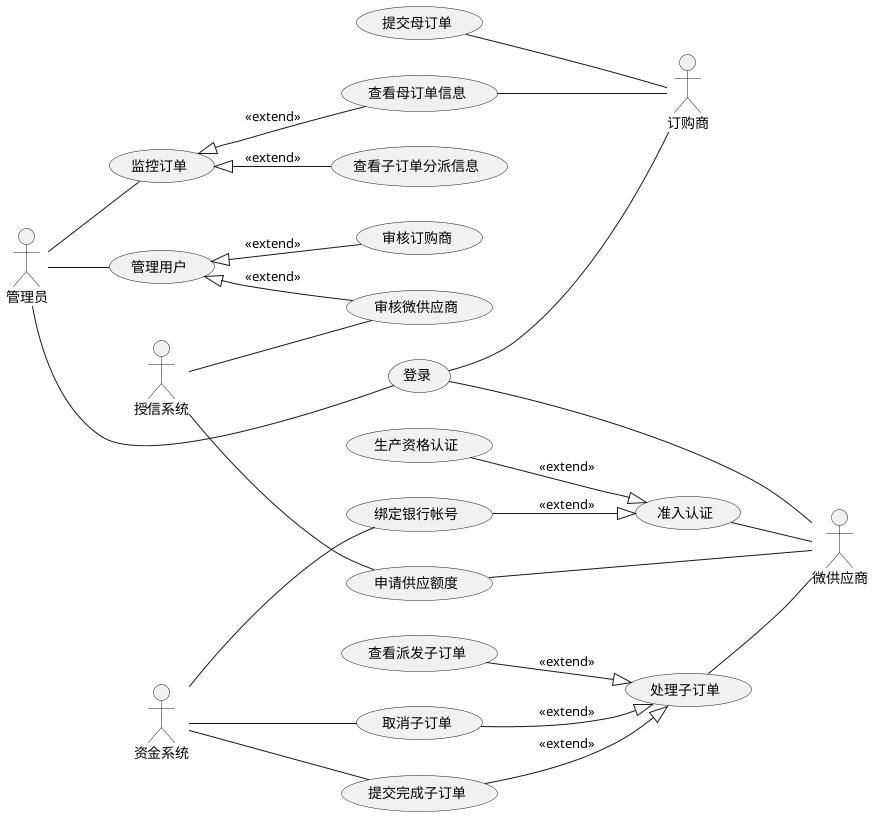 @startuml

''' 布局信息
left to right direction

''' 以下部分描述了各个角色
:微供应商: as MiniProvider
:订购商: as Client
:管理员: as Admin
:授信系统: as CreditSys
:资金系统: as FundSys

''' 以下部分描述了各个用例
''' 注意由于使用了从左到右布局, 故连线方向up down等需旋转90度

MiniProvider -up- (登录)
MiniProvider -up- (准入认证)
MiniProvider -up- (申请供应额度)
MiniProvider -up- (处理子订单)

(生产资格认证) --|> (准入认证) : <<extend>>
(绑定银行帐号) --|> (准入认证) : <<extend>>
(查看派发子订单) --|> (处理子订单) : <<extend>>
(提交完成子订单) --|> (处理子订单) : <<extend>>
(取消子订单) --|> (处理子订单) : <<extend>>

Client -up- (登录)
Client -up- (提交母订单)
Client -up- (查看母订单信息)

together {
    Admin -- (登录)
    Admin -- (监控订单)
    Admin -- (管理用户)
    (管理用户) <|-- (审核微供应商) : <<extend>>
    (管理用户) <|-- (审核订购商) : <<extend>>
    (监控订单) <|-- (查看母订单信息) : <<extend>>
    (监控订单) <|-- (查看子订单分派信息) : <<extend>>

    CreditSys -- (申请供应额度)
    CreditSys -- (审核微供应商)
    FundSys -- (取消子订单)
    FundSys -- (提交完成子订单)
    FundSys -- (绑定银行帐号)
}

''' 用于控制布局的连线, 不显示

(提交母订单) -[hidden]right- (查看母订单信息)
(生产资格认证) -[hidden]right- (绑定银行帐号)
(绑定银行帐号) -[hidden]right- (申请供应额度)
(申请供应额度) -[hidden]right- (查看派发子订单)
(查看派发子订单) -[hidden]right- (提交完成子订单)
(查看派发子订单) -[hidden]right- (取消子订单)
@enduml
